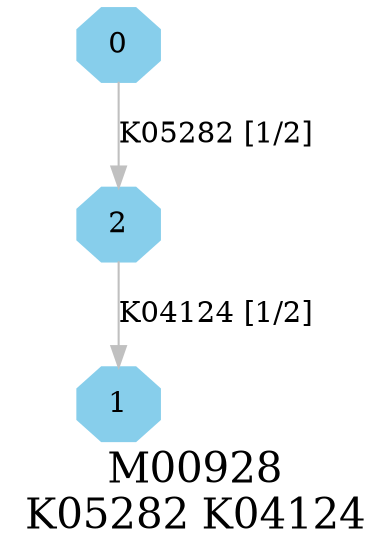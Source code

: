digraph G {
graph [label="M00928
K05282 K04124",fontsize=20];
node [shape=box,style=filled];
edge [len=3,color=grey];
{node [width=.3,height=.3,shape=octagon,style=filled,color=skyblue] 0 1 2 }
0 -> 2 [label="K05282 [1/2]"];
2 -> 1 [label="K04124 [1/2]"];
}